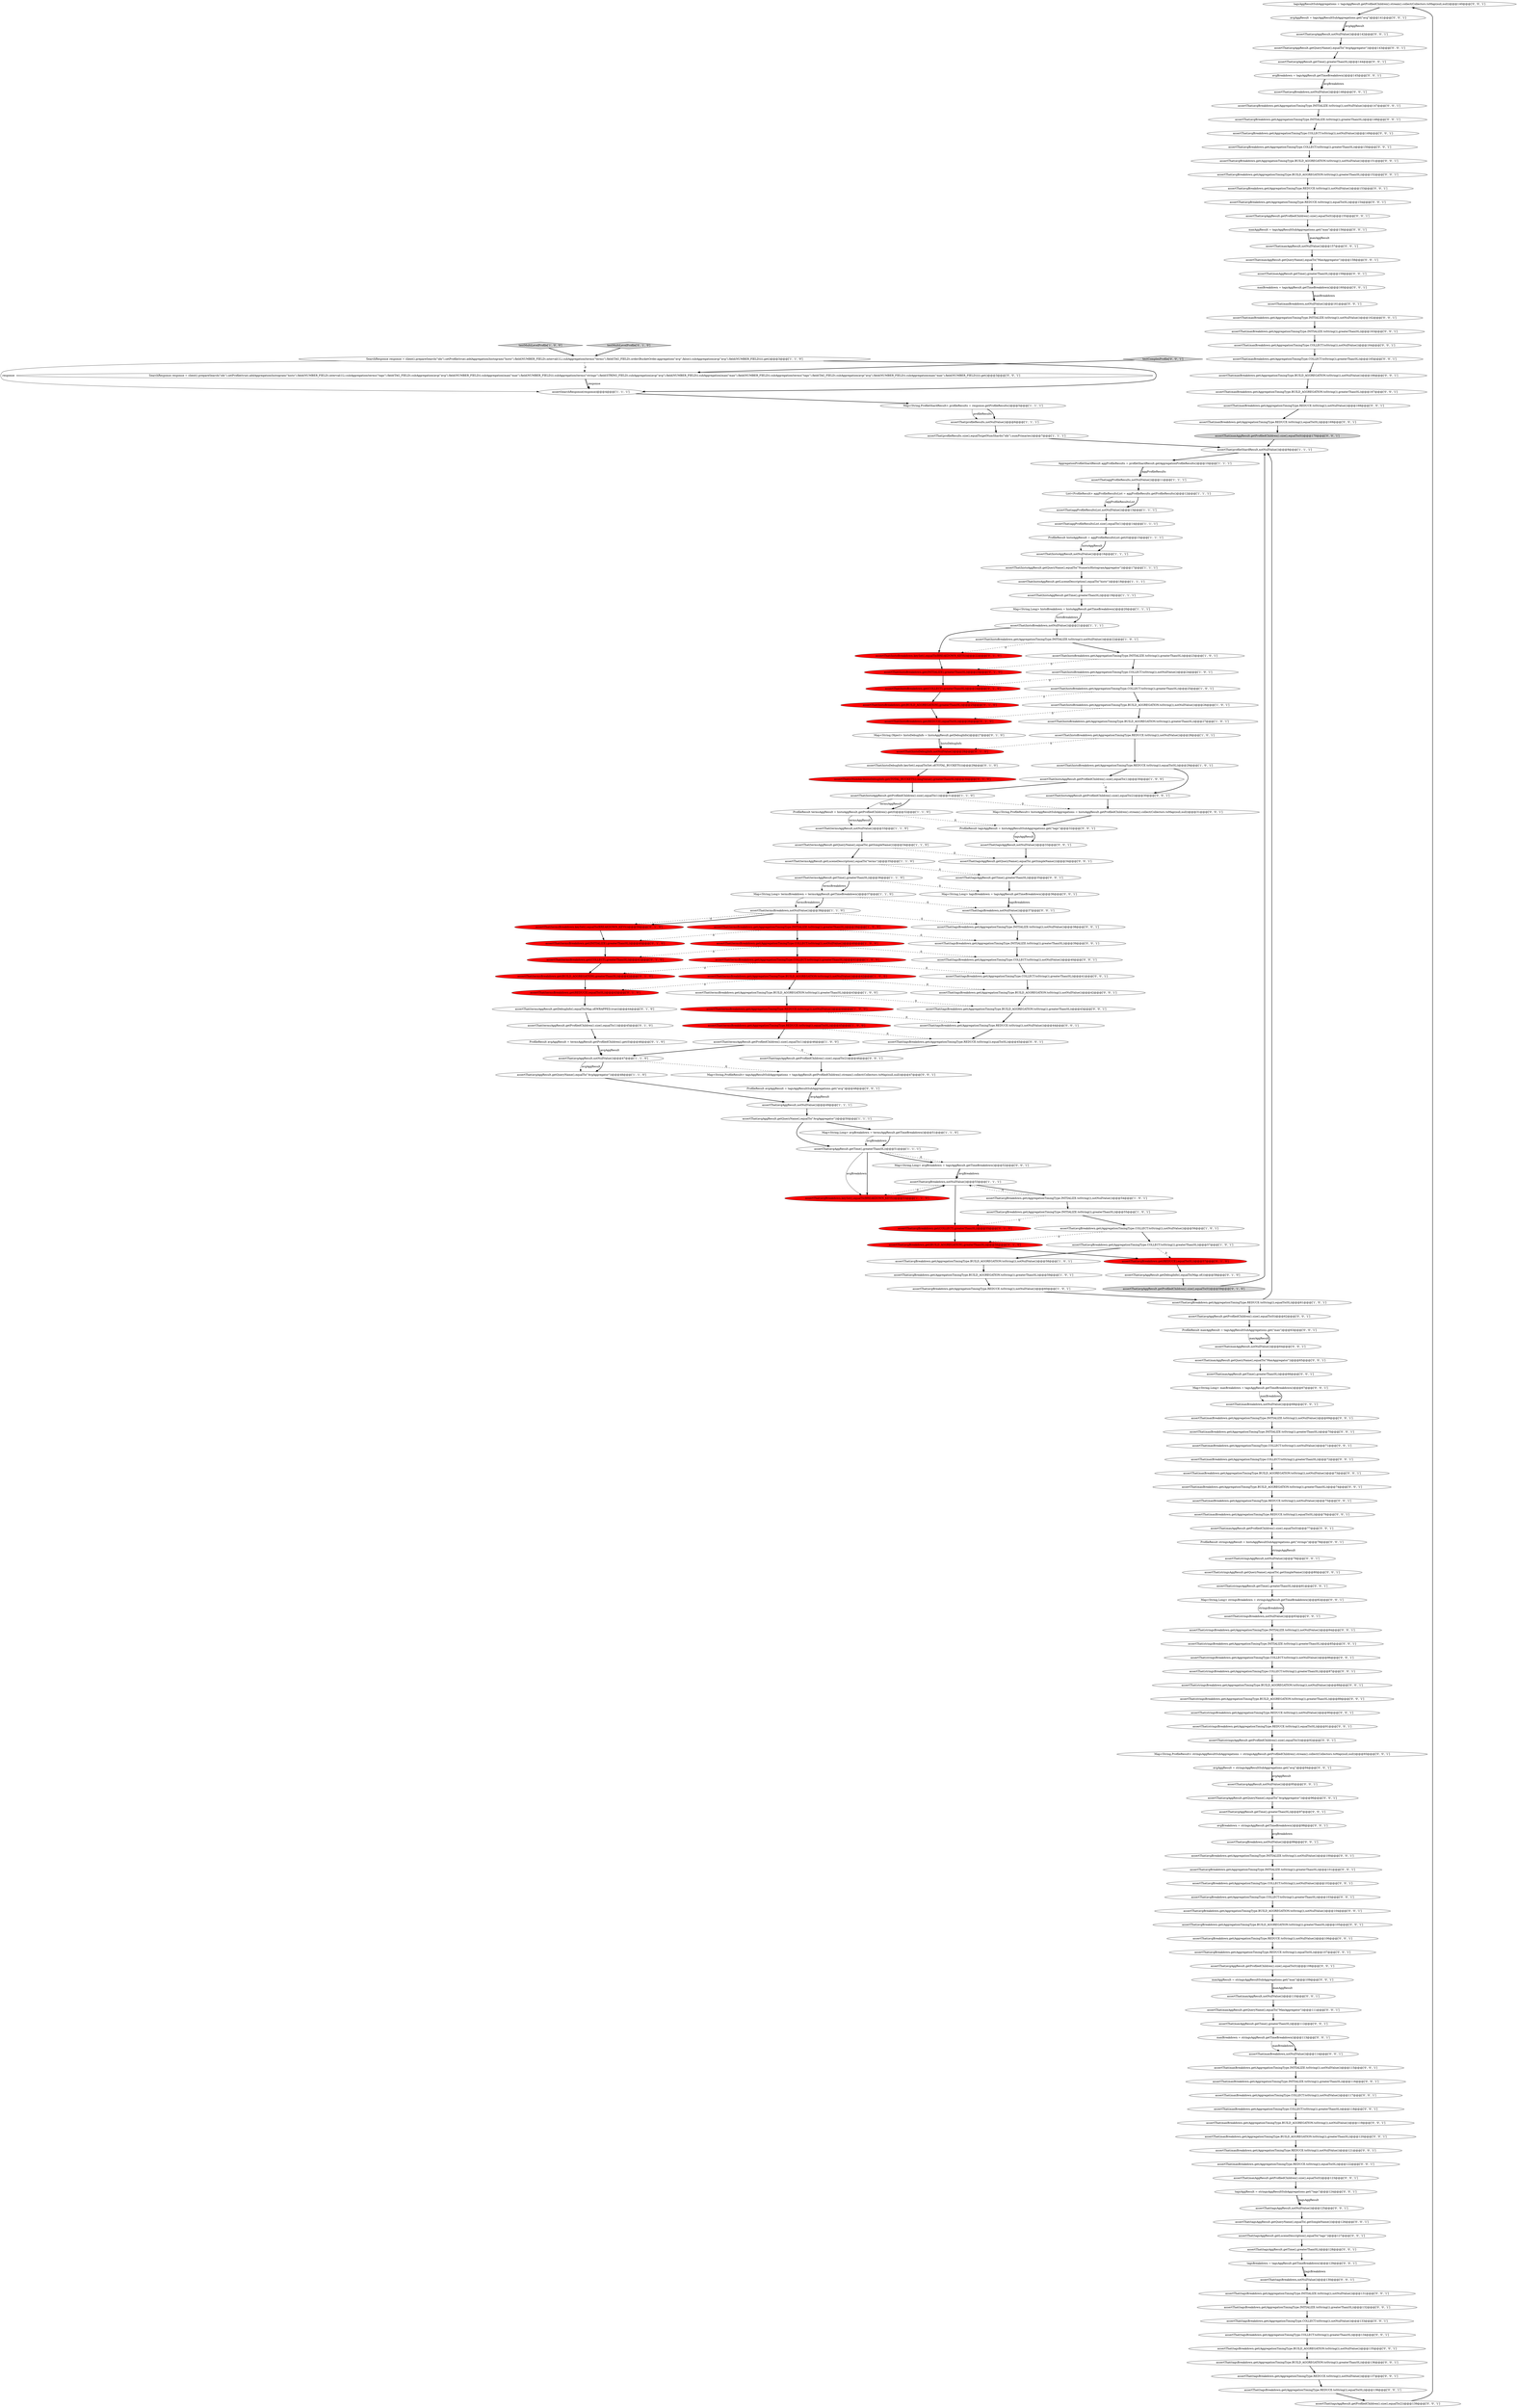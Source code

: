 digraph {
196 [style = filled, label = "tagsAggResultSubAggregations = tagsAggResult.getProfiledChildren().stream().collect(Collectors.toMap(null,null))@@@140@@@['0', '0', '1']", fillcolor = white, shape = ellipse image = "AAA0AAABBB3BBB"];
127 [style = filled, label = "assertThat(maxAggResult,notNullValue())@@@110@@@['0', '0', '1']", fillcolor = white, shape = ellipse image = "AAA0AAABBB3BBB"];
5 [style = filled, label = "SearchResponse response = client().prepareSearch(\"idx\").setProfile(true).addAggregation(histogram(\"histo\").field(NUMBER_FIELD).interval(1L).subAggregation(terms(\"terms\").field(TAG_FIELD).order(BucketOrder.aggregation(\"avg\",false)).subAggregation(avg(\"avg\").field(NUMBER_FIELD)))).get()@@@3@@@['1', '1', '0']", fillcolor = white, shape = ellipse image = "AAA0AAABBB1BBB"];
91 [style = filled, label = "assertThat(maxAggResult.getQueryName(),equalTo(\"MaxAggregator\"))@@@158@@@['0', '0', '1']", fillcolor = white, shape = ellipse image = "AAA0AAABBB3BBB"];
56 [style = filled, label = "assertThat(termsAggResult.getQueryName(),equalTo(.getSimpleName()))@@@34@@@['1', '1', '0']", fillcolor = white, shape = ellipse image = "AAA0AAABBB1BBB"];
35 [style = filled, label = "assertThat(termsAggResult.getLuceneDescription(),equalTo(\"terms\"))@@@35@@@['1', '1', '0']", fillcolor = white, shape = ellipse image = "AAA0AAABBB1BBB"];
20 [style = filled, label = "assertThat(avgBreakdown.get(AggregationTimingType.BUILD_AGGREGATION.toString()),notNullValue())@@@58@@@['1', '0', '1']", fillcolor = white, shape = ellipse image = "AAA0AAABBB1BBB"];
152 [style = filled, label = "assertThat(maxBreakdown.get(AggregationTimingType.INITIALIZE.toString()),greaterThan(0L))@@@116@@@['0', '0', '1']", fillcolor = white, shape = ellipse image = "AAA0AAABBB3BBB"];
158 [style = filled, label = "assertThat(avgAggResult.getProfiledChildren().size(),equalTo(0))@@@108@@@['0', '0', '1']", fillcolor = white, shape = ellipse image = "AAA0AAABBB3BBB"];
36 [style = filled, label = "assertThat(avgAggResult.getQueryName(),equalTo(\"AvgAggregator\"))@@@50@@@['1', '1', '1']", fillcolor = white, shape = ellipse image = "AAA0AAABBB1BBB"];
213 [style = filled, label = "assertThat(tagsBreakdown,notNullValue())@@@37@@@['0', '0', '1']", fillcolor = white, shape = ellipse image = "AAA0AAABBB3BBB"];
110 [style = filled, label = "assertThat(tagsBreakdown.get(AggregationTimingType.INITIALIZE.toString()),greaterThan(0L))@@@39@@@['0', '0', '1']", fillcolor = white, shape = ellipse image = "AAA0AAABBB3BBB"];
22 [style = filled, label = "Map<String,Long> avgBreakdown = termsAggResult.getTimeBreakdown()@@@51@@@['1', '1', '0']", fillcolor = white, shape = ellipse image = "AAA0AAABBB1BBB"];
71 [style = filled, label = "assertThat(avgBreakdown.get(BUILD_AGGREGATION),greaterThan(0L))@@@56@@@['0', '1', '0']", fillcolor = red, shape = ellipse image = "AAA1AAABBB2BBB"];
19 [style = filled, label = "testMultiLevelProfile['1', '0', '0']", fillcolor = lightgray, shape = diamond image = "AAA0AAABBB1BBB"];
80 [style = filled, label = "assertThat(avgBreakdown.get(REDUCE),equalTo(0L))@@@57@@@['0', '1', '0']", fillcolor = red, shape = ellipse image = "AAA1AAABBB2BBB"];
70 [style = filled, label = "assertThat(termsAggResult.getProfiledChildren().size(),equalTo(1))@@@45@@@['0', '1', '0']", fillcolor = white, shape = ellipse image = "AAA0AAABBB2BBB"];
160 [style = filled, label = "assertThat(avgBreakdown.get(AggregationTimingType.BUILD_AGGREGATION.toString()),notNullValue())@@@151@@@['0', '0', '1']", fillcolor = white, shape = ellipse image = "AAA0AAABBB3BBB"];
10 [style = filled, label = "assertThat(histoBreakdown.get(AggregationTimingType.REDUCE.toString()),notNullValue())@@@28@@@['1', '0', '1']", fillcolor = white, shape = ellipse image = "AAA0AAABBB1BBB"];
11 [style = filled, label = "assertThat(histoBreakdown.get(AggregationTimingType.REDUCE.toString()),equalTo(0L))@@@29@@@['1', '0', '1']", fillcolor = white, shape = ellipse image = "AAA0AAABBB1BBB"];
54 [style = filled, label = "assertThat(termsBreakdown.get(AggregationTimingType.REDUCE.toString()),equalTo(0L))@@@45@@@['1', '0', '0']", fillcolor = red, shape = ellipse image = "AAA1AAABBB1BBB"];
189 [style = filled, label = "assertThat(tagsBreakdown.get(AggregationTimingType.INITIALIZE.toString()),notNullValue())@@@38@@@['0', '0', '1']", fillcolor = white, shape = ellipse image = "AAA0AAABBB3BBB"];
131 [style = filled, label = "assertThat(stringsBreakdown.get(AggregationTimingType.REDUCE.toString()),notNullValue())@@@90@@@['0', '0', '1']", fillcolor = white, shape = ellipse image = "AAA0AAABBB3BBB"];
109 [style = filled, label = "assertThat(avgBreakdown.get(AggregationTimingType.BUILD_AGGREGATION.toString()),greaterThan(0L))@@@152@@@['0', '0', '1']", fillcolor = white, shape = ellipse image = "AAA0AAABBB3BBB"];
12 [style = filled, label = "assertThat(profileResults,notNullValue())@@@6@@@['1', '1', '1']", fillcolor = white, shape = ellipse image = "AAA0AAABBB1BBB"];
15 [style = filled, label = "assertThat(histoAggResult.getQueryName(),equalTo(\"NumericHistogramAggregator\"))@@@17@@@['1', '1', '1']", fillcolor = white, shape = ellipse image = "AAA0AAABBB1BBB"];
45 [style = filled, label = "assertThat(termsBreakdown.get(AggregationTimingType.INITIALIZE.toString()),greaterThan(0L))@@@39@@@['1', '0', '0']", fillcolor = red, shape = ellipse image = "AAA1AAABBB1BBB"];
98 [style = filled, label = "assertThat(stringsBreakdown.get(AggregationTimingType.BUILD_AGGREGATION.toString()),notNullValue())@@@88@@@['0', '0', '1']", fillcolor = white, shape = ellipse image = "AAA0AAABBB3BBB"];
13 [style = filled, label = "assertThat(histoBreakdown.get(AggregationTimingType.COLLECT.toString()),greaterThan(0L))@@@25@@@['1', '0', '1']", fillcolor = white, shape = ellipse image = "AAA0AAABBB1BBB"];
74 [style = filled, label = "assertThat(histoBreakdown.keySet(),equalTo(BREAKDOWN_KEYS))@@@22@@@['0', '1', '0']", fillcolor = red, shape = ellipse image = "AAA1AAABBB2BBB"];
143 [style = filled, label = "assertThat(tagsBreakdown.get(AggregationTimingType.COLLECT.toString()),greaterThan(0L))@@@134@@@['0', '0', '1']", fillcolor = white, shape = ellipse image = "AAA0AAABBB3BBB"];
168 [style = filled, label = "assertThat(avgAggResult,notNullValue())@@@95@@@['0', '0', '1']", fillcolor = white, shape = ellipse image = "AAA0AAABBB3BBB"];
4 [style = filled, label = "assertThat(histoAggResult.getProfiledChildren().size(),equalTo(1))@@@30@@@['1', '0', '0']", fillcolor = white, shape = ellipse image = "AAA0AAABBB1BBB"];
129 [style = filled, label = "maxBreakdown = stringsAggResult.getTimeBreakdown()@@@113@@@['0', '0', '1']", fillcolor = white, shape = ellipse image = "AAA0AAABBB3BBB"];
48 [style = filled, label = "assertThat(avgBreakdown.get(AggregationTimingType.COLLECT.toString()),notNullValue())@@@56@@@['1', '0', '1']", fillcolor = white, shape = ellipse image = "AAA0AAABBB1BBB"];
184 [style = filled, label = "assertThat(maxBreakdown.get(AggregationTimingType.REDUCE.toString()),equalTo(0L))@@@169@@@['0', '0', '1']", fillcolor = white, shape = ellipse image = "AAA0AAABBB3BBB"];
193 [style = filled, label = "assertThat(maxBreakdown.get(AggregationTimingType.BUILD_AGGREGATION.toString()),notNullValue())@@@166@@@['0', '0', '1']", fillcolor = white, shape = ellipse image = "AAA0AAABBB3BBB"];
115 [style = filled, label = "assertThat(avgAggResult,notNullValue())@@@142@@@['0', '0', '1']", fillcolor = white, shape = ellipse image = "AAA0AAABBB3BBB"];
176 [style = filled, label = "assertThat(stringsAggResult.getProfiledChildren().size(),equalTo(3))@@@92@@@['0', '0', '1']", fillcolor = white, shape = ellipse image = "AAA0AAABBB3BBB"];
179 [style = filled, label = "assertThat(tagsAggResult,notNullValue())@@@125@@@['0', '0', '1']", fillcolor = white, shape = ellipse image = "AAA0AAABBB3BBB"];
28 [style = filled, label = "assertThat(termsAggResult.getProfiledChildren().size(),equalTo(1))@@@46@@@['1', '0', '0']", fillcolor = white, shape = ellipse image = "AAA0AAABBB1BBB"];
197 [style = filled, label = "assertThat(maxAggResult,notNullValue())@@@64@@@['0', '0', '1']", fillcolor = white, shape = ellipse image = "AAA0AAABBB3BBB"];
25 [style = filled, label = "Map<String,Long> termsBreakdown = termsAggResult.getTimeBreakdown()@@@37@@@['1', '1', '0']", fillcolor = white, shape = ellipse image = "AAA0AAABBB1BBB"];
128 [style = filled, label = "assertThat(tagsBreakdown.get(AggregationTimingType.COLLECT.toString()),notNullValue())@@@40@@@['0', '0', '1']", fillcolor = white, shape = ellipse image = "AAA0AAABBB3BBB"];
118 [style = filled, label = "assertThat(tagsBreakdown.get(AggregationTimingType.BUILD_AGGREGATION.toString()),greaterThan(0L))@@@136@@@['0', '0', '1']", fillcolor = white, shape = ellipse image = "AAA0AAABBB3BBB"];
90 [style = filled, label = "Map<String,Long> maxBreakdown = tagsAggResult.getTimeBreakdown()@@@67@@@['0', '0', '1']", fillcolor = white, shape = ellipse image = "AAA0AAABBB3BBB"];
151 [style = filled, label = "assertThat(maxAggResult.getProfiledChildren().size(),equalTo(0))@@@170@@@['0', '0', '1']", fillcolor = lightgray, shape = ellipse image = "AAA0AAABBB3BBB"];
59 [style = filled, label = "AggregationProfileShardResult aggProfileResults = profileShardResult.getAggregationProfileResults()@@@10@@@['1', '1', '1']", fillcolor = white, shape = ellipse image = "AAA0AAABBB1BBB"];
53 [style = filled, label = "assertThat(termsBreakdown.get(AggregationTimingType.BUILD_AGGREGATION.toString()),greaterThan(0L))@@@43@@@['1', '0', '0']", fillcolor = white, shape = ellipse image = "AAA0AAABBB1BBB"];
134 [style = filled, label = "assertThat(avgBreakdown,notNullValue())@@@146@@@['0', '0', '1']", fillcolor = white, shape = ellipse image = "AAA0AAABBB3BBB"];
159 [style = filled, label = "assertThat(maxBreakdown.get(AggregationTimingType.COLLECT.toString()),notNullValue())@@@71@@@['0', '0', '1']", fillcolor = white, shape = ellipse image = "AAA0AAABBB3BBB"];
185 [style = filled, label = "assertThat(avgBreakdown.get(AggregationTimingType.COLLECT.toString()),notNullValue())@@@102@@@['0', '0', '1']", fillcolor = white, shape = ellipse image = "AAA0AAABBB3BBB"];
43 [style = filled, label = "ProfileResult termsAggResult = histoAggResult.getProfiledChildren().get(0)@@@32@@@['1', '1', '0']", fillcolor = white, shape = ellipse image = "AAA0AAABBB1BBB"];
104 [style = filled, label = "assertThat(avgAggResult.getTime(),greaterThan(0L))@@@144@@@['0', '0', '1']", fillcolor = white, shape = ellipse image = "AAA0AAABBB3BBB"];
122 [style = filled, label = "assertThat(maxBreakdown,notNullValue())@@@114@@@['0', '0', '1']", fillcolor = white, shape = ellipse image = "AAA0AAABBB3BBB"];
148 [style = filled, label = "Map<String,ProfileResult> tagsAggResultSubAggregations = tagsAggResult.getProfiledChildren().stream().collect(Collectors.toMap(null,null))@@@47@@@['0', '0', '1']", fillcolor = white, shape = ellipse image = "AAA0AAABBB3BBB"];
192 [style = filled, label = "avgBreakdown = stringsAggResult.getTimeBreakdown()@@@98@@@['0', '0', '1']", fillcolor = white, shape = ellipse image = "AAA0AAABBB3BBB"];
106 [style = filled, label = "assertThat(avgBreakdown.get(AggregationTimingType.INITIALIZE.toString()),greaterThan(0L))@@@148@@@['0', '0', '1']", fillcolor = white, shape = ellipse image = "AAA0AAABBB3BBB"];
75 [style = filled, label = "assertThat(avgBreakdown.get(COLLECT),greaterThan(0L))@@@55@@@['0', '1', '0']", fillcolor = red, shape = ellipse image = "AAA1AAABBB2BBB"];
93 [style = filled, label = "assertThat(tagsBreakdown.get(AggregationTimingType.BUILD_AGGREGATION.toString()),greaterThan(0L))@@@43@@@['0', '0', '1']", fillcolor = white, shape = ellipse image = "AAA0AAABBB3BBB"];
79 [style = filled, label = "assertThat(termsBreakdown.get(REDUCE),equalTo(0L))@@@43@@@['0', '1', '0']", fillcolor = red, shape = ellipse image = "AAA1AAABBB2BBB"];
111 [style = filled, label = "assertThat(maxAggResult.getTime(),greaterThan(0L))@@@112@@@['0', '0', '1']", fillcolor = white, shape = ellipse image = "AAA0AAABBB3BBB"];
187 [style = filled, label = "assertThat(avgBreakdown.get(AggregationTimingType.COLLECT.toString()),greaterThan(0L))@@@150@@@['0', '0', '1']", fillcolor = white, shape = ellipse image = "AAA0AAABBB3BBB"];
26 [style = filled, label = "assertThat(termsBreakdown.get(AggregationTimingType.COLLECT.toString()),greaterThan(0L))@@@41@@@['1', '0', '0']", fillcolor = red, shape = ellipse image = "AAA1AAABBB1BBB"];
69 [style = filled, label = "assertThat(termsBreakdown.get(INITIALIZE),greaterThan(0L))@@@40@@@['0', '1', '0']", fillcolor = red, shape = ellipse image = "AAA1AAABBB2BBB"];
153 [style = filled, label = "assertThat(tagsBreakdown.get(AggregationTimingType.REDUCE.toString()),equalTo(0L))@@@45@@@['0', '0', '1']", fillcolor = white, shape = ellipse image = "AAA0AAABBB3BBB"];
210 [style = filled, label = "assertThat(avgAggResult.getQueryName(),equalTo(\"AvgAggregator\"))@@@143@@@['0', '0', '1']", fillcolor = white, shape = ellipse image = "AAA0AAABBB3BBB"];
62 [style = filled, label = "Map<String,Object> histoDebugInfo = histoAggResult.getDebugInfo()@@@27@@@['0', '1', '0']", fillcolor = white, shape = ellipse image = "AAA0AAABBB2BBB"];
63 [style = filled, label = "ProfileResult avgAggResult = termsAggResult.getProfiledChildren().get(0)@@@46@@@['0', '1', '0']", fillcolor = white, shape = ellipse image = "AAA0AAABBB2BBB"];
99 [style = filled, label = "assertThat(tagsAggResult.getTime(),greaterThan(0L))@@@35@@@['0', '0', '1']", fillcolor = white, shape = ellipse image = "AAA0AAABBB3BBB"];
50 [style = filled, label = "Map<String,Long> histoBreakdown = histoAggResult.getTimeBreakdown()@@@20@@@['1', '1', '1']", fillcolor = white, shape = ellipse image = "AAA0AAABBB1BBB"];
199 [style = filled, label = "Map<String,Long> avgBreakdown = tagsAggResult.getTimeBreakdown()@@@52@@@['0', '0', '1']", fillcolor = white, shape = ellipse image = "AAA0AAABBB3BBB"];
38 [style = filled, label = "assertThat(histoAggResult.getProfiledChildren().size(),equalTo(1))@@@31@@@['1', '1', '0']", fillcolor = white, shape = ellipse image = "AAA0AAABBB1BBB"];
92 [style = filled, label = "assertThat(avgAggResult.getProfiledChildren().size(),equalTo(0))@@@62@@@['0', '0', '1']", fillcolor = white, shape = ellipse image = "AAA0AAABBB3BBB"];
6 [style = filled, label = "assertThat(histoBreakdown,notNullValue())@@@21@@@['1', '1', '1']", fillcolor = white, shape = ellipse image = "AAA0AAABBB1BBB"];
113 [style = filled, label = "avgBreakdown = tagsAggResult.getTimeBreakdown()@@@145@@@['0', '0', '1']", fillcolor = white, shape = ellipse image = "AAA0AAABBB3BBB"];
169 [style = filled, label = "assertThat(avgBreakdown.get(AggregationTimingType.BUILD_AGGREGATION.toString()),notNullValue())@@@104@@@['0', '0', '1']", fillcolor = white, shape = ellipse image = "AAA0AAABBB3BBB"];
180 [style = filled, label = "tagsAggResult = stringsAggResultSubAggregations.get(\"tags\")@@@124@@@['0', '0', '1']", fillcolor = white, shape = ellipse image = "AAA0AAABBB3BBB"];
174 [style = filled, label = "assertThat(tagsBreakdown.get(AggregationTimingType.COLLECT.toString()),greaterThan(0L))@@@41@@@['0', '0', '1']", fillcolor = white, shape = ellipse image = "AAA0AAABBB3BBB"];
141 [style = filled, label = "assertThat(tagsBreakdown.get(AggregationTimingType.REDUCE.toString()),equalTo(0L))@@@138@@@['0', '0', '1']", fillcolor = white, shape = ellipse image = "AAA0AAABBB3BBB"];
116 [style = filled, label = "assertThat(stringsBreakdown.get(AggregationTimingType.INITIALIZE.toString()),notNullValue())@@@84@@@['0', '0', '1']", fillcolor = white, shape = ellipse image = "AAA0AAABBB3BBB"];
163 [style = filled, label = "SearchResponse response = client().prepareSearch(\"idx\").setProfile(true).addAggregation(histogram(\"histo\").field(NUMBER_FIELD).interval(1L).subAggregation(terms(\"tags\").field(TAG_FIELD).subAggregation(avg(\"avg\").field(NUMBER_FIELD)).subAggregation(max(\"max\").field(NUMBER_FIELD))).subAggregation(terms(\"strings\").field(STRING_FIELD).subAggregation(avg(\"avg\").field(NUMBER_FIELD)).subAggregation(max(\"max\").field(NUMBER_FIELD)).subAggregation(terms(\"tags\").field(TAG_FIELD).subAggregation(avg(\"avg\").field(NUMBER_FIELD)).subAggregation(max(\"max\").field(NUMBER_FIELD))))).get()@@@3@@@['0', '0', '1']", fillcolor = white, shape = ellipse image = "AAA0AAABBB3BBB"];
117 [style = filled, label = "assertThat(maxBreakdown.get(AggregationTimingType.COLLECT.toString()),notNullValue())@@@164@@@['0', '0', '1']", fillcolor = white, shape = ellipse image = "AAA0AAABBB3BBB"];
86 [style = filled, label = "assertThat(tagsBreakdown.get(AggregationTimingType.BUILD_AGGREGATION.toString()),notNullValue())@@@42@@@['0', '0', '1']", fillcolor = white, shape = ellipse image = "AAA0AAABBB3BBB"];
82 [style = filled, label = "assertThat(histoDebugInfo.keySet(),equalTo(Set.of(TOTAL_BUCKETS)))@@@29@@@['0', '1', '0']", fillcolor = white, shape = ellipse image = "AAA0AAABBB2BBB"];
177 [style = filled, label = "Map<String,ProfileResult> stringsAggResultSubAggregations = stringsAggResult.getProfiledChildren().stream().collect(Collectors.toMap(null,null))@@@93@@@['0', '0', '1']", fillcolor = white, shape = ellipse image = "AAA0AAABBB3BBB"];
34 [style = filled, label = "assertThat(avgAggResult.getQueryName(),equalTo(\"AvgAggregator\"))@@@48@@@['1', '1', '0']", fillcolor = white, shape = ellipse image = "AAA0AAABBB1BBB"];
83 [style = filled, label = "assertThat(tagsBreakdown,notNullValue())@@@130@@@['0', '0', '1']", fillcolor = white, shape = ellipse image = "AAA0AAABBB3BBB"];
145 [style = filled, label = "assertThat(maxBreakdown,notNullValue())@@@68@@@['0', '0', '1']", fillcolor = white, shape = ellipse image = "AAA0AAABBB3BBB"];
120 [style = filled, label = "assertThat(maxAggResult.getProfiledChildren().size(),equalTo(0))@@@123@@@['0', '0', '1']", fillcolor = white, shape = ellipse image = "AAA0AAABBB3BBB"];
16 [style = filled, label = "assertThat(avgBreakdown.get(AggregationTimingType.INITIALIZE.toString()),notNullValue())@@@54@@@['1', '0', '1']", fillcolor = white, shape = ellipse image = "AAA0AAABBB1BBB"];
190 [style = filled, label = "assertThat(tagsBreakdown.get(AggregationTimingType.INITIALIZE.toString()),greaterThan(0L))@@@132@@@['0', '0', '1']", fillcolor = white, shape = ellipse image = "AAA0AAABBB3BBB"];
195 [style = filled, label = "assertThat(maxBreakdown.get(AggregationTimingType.BUILD_AGGREGATION.toString()),greaterThan(0L))@@@167@@@['0', '0', '1']", fillcolor = white, shape = ellipse image = "AAA0AAABBB3BBB"];
212 [style = filled, label = "ProfileResult stringsAggResult = histoAggResultSubAggregations.get(\"strings\")@@@78@@@['0', '0', '1']", fillcolor = white, shape = ellipse image = "AAA0AAABBB3BBB"];
77 [style = filled, label = "assertThat(termsAggResult.getDebugInfo(),equalTo(Map.of(WRAPPED,true)))@@@44@@@['0', '1', '0']", fillcolor = white, shape = ellipse image = "AAA0AAABBB2BBB"];
188 [style = filled, label = "maxAggResult = tagsAggResultSubAggregations.get(\"max\")@@@156@@@['0', '0', '1']", fillcolor = white, shape = ellipse image = "AAA0AAABBB3BBB"];
68 [style = filled, label = "assertThat(histoBreakdown.get(INITIALIZE),greaterThan(0L))@@@23@@@['0', '1', '0']", fillcolor = red, shape = ellipse image = "AAA1AAABBB2BBB"];
51 [style = filled, label = "assertThat(avgBreakdown.get(AggregationTimingType.COLLECT.toString()),greaterThan(0L))@@@57@@@['1', '0', '1']", fillcolor = white, shape = ellipse image = "AAA0AAABBB1BBB"];
181 [style = filled, label = "assertThat(avgBreakdown,notNullValue())@@@99@@@['0', '0', '1']", fillcolor = white, shape = ellipse image = "AAA0AAABBB3BBB"];
206 [style = filled, label = "assertThat(tagsAggResult,notNullValue())@@@33@@@['0', '0', '1']", fillcolor = white, shape = ellipse image = "AAA0AAABBB3BBB"];
164 [style = filled, label = "assertThat(avgBreakdown.get(AggregationTimingType.REDUCE.toString()),notNullValue())@@@106@@@['0', '0', '1']", fillcolor = white, shape = ellipse image = "AAA0AAABBB3BBB"];
183 [style = filled, label = "assertThat(maxBreakdown.get(AggregationTimingType.INITIALIZE.toString()),notNullValue())@@@115@@@['0', '0', '1']", fillcolor = white, shape = ellipse image = "AAA0AAABBB3BBB"];
24 [style = filled, label = "assertThat(histoBreakdown.get(AggregationTimingType.COLLECT.toString()),notNullValue())@@@24@@@['1', '0', '1']", fillcolor = white, shape = ellipse image = "AAA0AAABBB1BBB"];
44 [style = filled, label = "assertThat(histoAggResult.getTime(),greaterThan(0L))@@@19@@@['1', '1', '1']", fillcolor = white, shape = ellipse image = "AAA0AAABBB1BBB"];
166 [style = filled, label = "assertThat(maxBreakdown.get(AggregationTimingType.BUILD_AGGREGATION.toString()),greaterThan(0L))@@@120@@@['0', '0', '1']", fillcolor = white, shape = ellipse image = "AAA0AAABBB3BBB"];
95 [style = filled, label = "assertThat(maxBreakdown.get(AggregationTimingType.COLLECT.toString()),greaterThan(0L))@@@118@@@['0', '0', '1']", fillcolor = white, shape = ellipse image = "AAA0AAABBB3BBB"];
136 [style = filled, label = "assertThat(tagsAggResult.getProfiledChildren().size(),equalTo(2))@@@139@@@['0', '0', '1']", fillcolor = white, shape = ellipse image = "AAA0AAABBB3BBB"];
147 [style = filled, label = "assertThat(avgAggResult.getQueryName(),equalTo(\"AvgAggregator\"))@@@96@@@['0', '0', '1']", fillcolor = white, shape = ellipse image = "AAA0AAABBB3BBB"];
150 [style = filled, label = "assertThat(stringsBreakdown.get(AggregationTimingType.COLLECT.toString()),greaterThan(0L))@@@87@@@['0', '0', '1']", fillcolor = white, shape = ellipse image = "AAA0AAABBB3BBB"];
178 [style = filled, label = "assertThat(maxBreakdown.get(AggregationTimingType.BUILD_AGGREGATION.toString()),notNullValue())@@@73@@@['0', '0', '1']", fillcolor = white, shape = ellipse image = "AAA0AAABBB3BBB"];
2 [style = filled, label = "assertThat(histoBreakdown.get(AggregationTimingType.INITIALIZE.toString()),notNullValue())@@@22@@@['1', '0', '1']", fillcolor = white, shape = ellipse image = "AAA0AAABBB1BBB"];
64 [style = filled, label = "assertThat(termsBreakdown.keySet(),equalTo(BREAKDOWN_KEYS))@@@39@@@['0', '1', '0']", fillcolor = red, shape = ellipse image = "AAA1AAABBB2BBB"];
201 [style = filled, label = "assertThat(maxAggResult.getQueryName(),equalTo(\"MaxAggregator\"))@@@65@@@['0', '0', '1']", fillcolor = white, shape = ellipse image = "AAA0AAABBB3BBB"];
175 [style = filled, label = "assertThat(tagsAggResult.getTime(),greaterThan(0L))@@@128@@@['0', '0', '1']", fillcolor = white, shape = ellipse image = "AAA0AAABBB3BBB"];
133 [style = filled, label = "assertThat(avgBreakdown.get(AggregationTimingType.REDUCE.toString()),equalTo(0L))@@@107@@@['0', '0', '1']", fillcolor = white, shape = ellipse image = "AAA0AAABBB3BBB"];
7 [style = filled, label = "assertThat(avgBreakdown,notNullValue())@@@53@@@['1', '1', '1']", fillcolor = white, shape = ellipse image = "AAA0AAABBB1BBB"];
29 [style = filled, label = "assertThat(avgBreakdown.get(AggregationTimingType.REDUCE.toString()),equalTo(0L))@@@61@@@['1', '0', '1']", fillcolor = white, shape = ellipse image = "AAA0AAABBB1BBB"];
60 [style = filled, label = "assertThat(avgAggResult.getProfiledChildren().size(),equalTo(0))@@@59@@@['0', '1', '0']", fillcolor = lightgray, shape = ellipse image = "AAA0AAABBB2BBB"];
102 [style = filled, label = "assertThat(maxBreakdown.get(AggregationTimingType.INITIALIZE.toString()),greaterThan(0L))@@@163@@@['0', '0', '1']", fillcolor = white, shape = ellipse image = "AAA0AAABBB3BBB"];
167 [style = filled, label = "assertThat(avgBreakdown.get(AggregationTimingType.INITIALIZE.toString()),notNullValue())@@@147@@@['0', '0', '1']", fillcolor = white, shape = ellipse image = "AAA0AAABBB3BBB"];
209 [style = filled, label = "ProfileResult tagsAggResult = histoAggResultSubAggregations.get(\"tags\")@@@32@@@['0', '0', '1']", fillcolor = white, shape = ellipse image = "AAA0AAABBB3BBB"];
31 [style = filled, label = "assertThat(avgBreakdown.get(AggregationTimingType.REDUCE.toString()),notNullValue())@@@60@@@['1', '0', '1']", fillcolor = white, shape = ellipse image = "AAA0AAABBB1BBB"];
103 [style = filled, label = "assertThat(maxAggResult.getTime(),greaterThan(0L))@@@66@@@['0', '0', '1']", fillcolor = white, shape = ellipse image = "AAA0AAABBB3BBB"];
157 [style = filled, label = "assertThat(maxBreakdown.get(AggregationTimingType.REDUCE.toString()),notNullValue())@@@168@@@['0', '0', '1']", fillcolor = white, shape = ellipse image = "AAA0AAABBB3BBB"];
47 [style = filled, label = "assertThat(histoBreakdown.get(AggregationTimingType.INITIALIZE.toString()),greaterThan(0L))@@@23@@@['1', '0', '1']", fillcolor = white, shape = ellipse image = "AAA0AAABBB1BBB"];
42 [style = filled, label = "assertThat(termsAggResult,notNullValue())@@@33@@@['1', '1', '0']", fillcolor = white, shape = ellipse image = "AAA0AAABBB1BBB"];
46 [style = filled, label = "assertThat(avgBreakdown.get(AggregationTimingType.BUILD_AGGREGATION.toString()),greaterThan(0L))@@@59@@@['1', '0', '1']", fillcolor = white, shape = ellipse image = "AAA0AAABBB1BBB"];
55 [style = filled, label = "ProfileResult histoAggResult = aggProfileResultsList.get(0)@@@15@@@['1', '1', '1']", fillcolor = white, shape = ellipse image = "AAA0AAABBB1BBB"];
88 [style = filled, label = "assertThat(maxBreakdown.get(AggregationTimingType.COLLECT.toString()),greaterThan(0L))@@@72@@@['0', '0', '1']", fillcolor = white, shape = ellipse image = "AAA0AAABBB3BBB"];
162 [style = filled, label = "assertThat(stringsBreakdown.get(AggregationTimingType.INITIALIZE.toString()),greaterThan(0L))@@@85@@@['0', '0', '1']", fillcolor = white, shape = ellipse image = "AAA0AAABBB3BBB"];
94 [style = filled, label = "assertThat(maxBreakdown.get(AggregationTimingType.INITIALIZE.toString()),greaterThan(0L))@@@70@@@['0', '0', '1']", fillcolor = white, shape = ellipse image = "AAA0AAABBB3BBB"];
1 [style = filled, label = "assertThat(aggProfileResultsList.size(),equalTo(1))@@@14@@@['1', '1', '1']", fillcolor = white, shape = ellipse image = "AAA0AAABBB1BBB"];
173 [style = filled, label = "assertThat(maxAggResult,notNullValue())@@@157@@@['0', '0', '1']", fillcolor = white, shape = ellipse image = "AAA0AAABBB3BBB"];
85 [style = filled, label = "maxAggResult = stringsAggResultSubAggregations.get(\"max\")@@@109@@@['0', '0', '1']", fillcolor = white, shape = ellipse image = "AAA0AAABBB3BBB"];
40 [style = filled, label = "assertThat(histoBreakdown.get(AggregationTimingType.BUILD_AGGREGATION.toString()),greaterThan(0L))@@@27@@@['1', '0', '1']", fillcolor = white, shape = ellipse image = "AAA0AAABBB1BBB"];
114 [style = filled, label = "assertThat(tagsAggResult.getLuceneDescription(),equalTo(\"tags\"))@@@127@@@['0', '0', '1']", fillcolor = white, shape = ellipse image = "AAA0AAABBB3BBB"];
137 [style = filled, label = "assertThat(tagsAggResult.getQueryName(),equalTo(.getSimpleName()))@@@34@@@['0', '0', '1']", fillcolor = white, shape = ellipse image = "AAA0AAABBB3BBB"];
161 [style = filled, label = "assertThat(stringsBreakdown.get(AggregationTimingType.REDUCE.toString()),equalTo(0L))@@@91@@@['0', '0', '1']", fillcolor = white, shape = ellipse image = "AAA0AAABBB3BBB"];
21 [style = filled, label = "assertThat(avgAggResult,notNullValue())@@@47@@@['1', '1', '0']", fillcolor = white, shape = ellipse image = "AAA0AAABBB1BBB"];
65 [style = filled, label = "assertThat(((Number)histoDebugInfo.get(TOTAL_BUCKETS)).longValue(),greaterThan(0L))@@@30@@@['0', '1', '0']", fillcolor = red, shape = ellipse image = "AAA1AAABBB2BBB"];
211 [style = filled, label = "assertThat(maxAggResult.getTime(),greaterThan(0L))@@@159@@@['0', '0', '1']", fillcolor = white, shape = ellipse image = "AAA0AAABBB3BBB"];
125 [style = filled, label = "testComplexProfile['0', '0', '1']", fillcolor = lightgray, shape = diamond image = "AAA0AAABBB3BBB"];
9 [style = filled, label = "assertThat(profileShardResult,notNullValue())@@@9@@@['1', '1', '1']", fillcolor = white, shape = ellipse image = "AAA0AAABBB1BBB"];
57 [style = filled, label = "assertThat(avgBreakdown.get(AggregationTimingType.INITIALIZE.toString()),greaterThan(0L))@@@55@@@['1', '0', '1']", fillcolor = white, shape = ellipse image = "AAA0AAABBB1BBB"];
126 [style = filled, label = "assertThat(tagsBreakdown.get(AggregationTimingType.INITIALIZE.toString()),notNullValue())@@@131@@@['0', '0', '1']", fillcolor = white, shape = ellipse image = "AAA0AAABBB3BBB"];
23 [style = filled, label = "assertSearchResponse(response)@@@4@@@['1', '1', '1']", fillcolor = white, shape = ellipse image = "AAA0AAABBB1BBB"];
140 [style = filled, label = "assertThat(avgBreakdown.get(AggregationTimingType.REDUCE.toString()),notNullValue())@@@153@@@['0', '0', '1']", fillcolor = white, shape = ellipse image = "AAA0AAABBB3BBB"];
149 [style = filled, label = "assertThat(stringsAggResult.getQueryName(),equalTo(.getSimpleName()))@@@80@@@['0', '0', '1']", fillcolor = white, shape = ellipse image = "AAA0AAABBB3BBB"];
202 [style = filled, label = "assertThat(avgBreakdown.get(AggregationTimingType.INITIALIZE.toString()),greaterThan(0L))@@@101@@@['0', '0', '1']", fillcolor = white, shape = ellipse image = "AAA0AAABBB3BBB"];
32 [style = filled, label = "assertThat(aggProfileResults,notNullValue())@@@11@@@['1', '1', '1']", fillcolor = white, shape = ellipse image = "AAA0AAABBB1BBB"];
66 [style = filled, label = "assertThat(termsBreakdown.get(BUILD_AGGREGATION),greaterThan(0L))@@@42@@@['0', '1', '0']", fillcolor = red, shape = ellipse image = "AAA1AAABBB2BBB"];
52 [style = filled, label = "assertThat(profileResults.size(),equalTo(getNumShards(\"idx\").numPrimaries))@@@7@@@['1', '1', '1']", fillcolor = white, shape = ellipse image = "AAA0AAABBB1BBB"];
146 [style = filled, label = "assertThat(stringsBreakdown.get(AggregationTimingType.BUILD_AGGREGATION.toString()),greaterThan(0L))@@@89@@@['0', '0', '1']", fillcolor = white, shape = ellipse image = "AAA0AAABBB3BBB"];
119 [style = filled, label = "assertThat(maxBreakdown.get(AggregationTimingType.BUILD_AGGREGATION.toString()),notNullValue())@@@119@@@['0', '0', '1']", fillcolor = white, shape = ellipse image = "AAA0AAABBB3BBB"];
138 [style = filled, label = "assertThat(maxBreakdown,notNullValue())@@@161@@@['0', '0', '1']", fillcolor = white, shape = ellipse image = "AAA0AAABBB3BBB"];
207 [style = filled, label = "maxBreakdown = tagsAggResult.getTimeBreakdown()@@@160@@@['0', '0', '1']", fillcolor = white, shape = ellipse image = "AAA0AAABBB3BBB"];
204 [style = filled, label = "assertThat(avgBreakdown.get(AggregationTimingType.COLLECT.toString()),notNullValue())@@@149@@@['0', '0', '1']", fillcolor = white, shape = ellipse image = "AAA0AAABBB3BBB"];
96 [style = filled, label = "assertThat(maxBreakdown.get(AggregationTimingType.COLLECT.toString()),greaterThan(0L))@@@165@@@['0', '0', '1']", fillcolor = white, shape = ellipse image = "AAA0AAABBB3BBB"];
89 [style = filled, label = "assertThat(avgBreakdown.get(AggregationTimingType.BUILD_AGGREGATION.toString()),greaterThan(0L))@@@105@@@['0', '0', '1']", fillcolor = white, shape = ellipse image = "AAA0AAABBB3BBB"];
67 [style = filled, label = "assertThat(histoBreakdown.get(REDUCE),equalTo(0L))@@@26@@@['0', '1', '0']", fillcolor = red, shape = ellipse image = "AAA1AAABBB2BBB"];
208 [style = filled, label = "assertThat(stringsAggResult,notNullValue())@@@79@@@['0', '0', '1']", fillcolor = white, shape = ellipse image = "AAA0AAABBB3BBB"];
200 [style = filled, label = "assertThat(maxBreakdown.get(AggregationTimingType.INITIALIZE.toString()),notNullValue())@@@162@@@['0', '0', '1']", fillcolor = white, shape = ellipse image = "AAA0AAABBB3BBB"];
100 [style = filled, label = "assertThat(tagsBreakdown.get(AggregationTimingType.BUILD_AGGREGATION.toString()),notNullValue())@@@135@@@['0', '0', '1']", fillcolor = white, shape = ellipse image = "AAA0AAABBB3BBB"];
156 [style = filled, label = "assertThat(avgAggResult.getProfiledChildren().size(),equalTo(0))@@@155@@@['0', '0', '1']", fillcolor = white, shape = ellipse image = "AAA0AAABBB3BBB"];
139 [style = filled, label = "Map<String,Long> stringsBreakdown = stringsAggResult.getTimeBreakdown()@@@82@@@['0', '0', '1']", fillcolor = white, shape = ellipse image = "AAA0AAABBB3BBB"];
14 [style = filled, label = "assertThat(aggProfileResultsList,notNullValue())@@@13@@@['1', '1', '1']", fillcolor = white, shape = ellipse image = "AAA0AAABBB1BBB"];
39 [style = filled, label = "List<ProfileResult> aggProfileResultsList = aggProfileResults.getProfileResults()@@@12@@@['1', '1', '1']", fillcolor = white, shape = ellipse image = "AAA0AAABBB1BBB"];
58 [style = filled, label = "assertThat(termsBreakdown.get(AggregationTimingType.BUILD_AGGREGATION.toString()),notNullValue())@@@42@@@['1', '0', '0']", fillcolor = red, shape = ellipse image = "AAA1AAABBB1BBB"];
105 [style = filled, label = "assertThat(avgBreakdown.get(AggregationTimingType.REDUCE.toString()),equalTo(0L))@@@154@@@['0', '0', '1']", fillcolor = white, shape = ellipse image = "AAA0AAABBB3BBB"];
3 [style = filled, label = "assertThat(termsBreakdown,notNullValue())@@@38@@@['1', '1', '0']", fillcolor = white, shape = ellipse image = "AAA0AAABBB1BBB"];
30 [style = filled, label = "assertThat(termsBreakdown.get(AggregationTimingType.COLLECT.toString()),notNullValue())@@@40@@@['1', '0', '0']", fillcolor = red, shape = ellipse image = "AAA1AAABBB1BBB"];
155 [style = filled, label = "assertThat(avgBreakdown.get(AggregationTimingType.COLLECT.toString()),greaterThan(0L))@@@103@@@['0', '0', '1']", fillcolor = white, shape = ellipse image = "AAA0AAABBB3BBB"];
61 [style = filled, label = "assertThat(avgAggResult.getDebugInfo(),equalTo(Map.of()))@@@58@@@['0', '1', '0']", fillcolor = white, shape = ellipse image = "AAA0AAABBB2BBB"];
84 [style = filled, label = "Map<String,ProfileResult> histoAggResultSubAggregations = histoAggResult.getProfiledChildren().stream().collect(Collectors.toMap(null,null))@@@31@@@['0', '0', '1']", fillcolor = white, shape = ellipse image = "AAA0AAABBB3BBB"];
144 [style = filled, label = "assertThat(maxBreakdown.get(AggregationTimingType.BUILD_AGGREGATION.toString()),greaterThan(0L))@@@74@@@['0', '0', '1']", fillcolor = white, shape = ellipse image = "AAA0AAABBB3BBB"];
87 [style = filled, label = "assertThat(maxBreakdown.get(AggregationTimingType.REDUCE.toString()),notNullValue())@@@75@@@['0', '0', '1']", fillcolor = white, shape = ellipse image = "AAA0AAABBB3BBB"];
186 [style = filled, label = "assertThat(tagsBreakdown.get(AggregationTimingType.REDUCE.toString()),notNullValue())@@@44@@@['0', '0', '1']", fillcolor = white, shape = ellipse image = "AAA0AAABBB3BBB"];
78 [style = filled, label = "assertThat(histoDebugInfo,notNullValue())@@@28@@@['0', '1', '0']", fillcolor = red, shape = ellipse image = "AAA1AAABBB2BBB"];
81 [style = filled, label = "assertThat(termsBreakdown.get(COLLECT),greaterThan(0L))@@@41@@@['0', '1', '0']", fillcolor = red, shape = ellipse image = "AAA1AAABBB2BBB"];
135 [style = filled, label = "assertThat(maxBreakdown.get(AggregationTimingType.INITIALIZE.toString()),notNullValue())@@@69@@@['0', '0', '1']", fillcolor = white, shape = ellipse image = "AAA0AAABBB3BBB"];
27 [style = filled, label = "assertThat(avgBreakdown.keySet(),equalTo(BREAKDOWN_KEYS))@@@53@@@['1', '1', '0']", fillcolor = red, shape = ellipse image = "AAA1AAABBB1BBB"];
203 [style = filled, label = "avgAggResult = stringsAggResultSubAggregations.get(\"avg\")@@@94@@@['0', '0', '1']", fillcolor = white, shape = ellipse image = "AAA0AAABBB3BBB"];
101 [style = filled, label = "assertThat(tagsBreakdown.get(AggregationTimingType.REDUCE.toString()),notNullValue())@@@137@@@['0', '0', '1']", fillcolor = white, shape = ellipse image = "AAA0AAABBB3BBB"];
205 [style = filled, label = "assertThat(stringsBreakdown.get(AggregationTimingType.COLLECT.toString()),notNullValue())@@@86@@@['0', '0', '1']", fillcolor = white, shape = ellipse image = "AAA0AAABBB3BBB"];
194 [style = filled, label = "assertThat(maxBreakdown.get(AggregationTimingType.REDUCE.toString()),equalTo(0L))@@@122@@@['0', '0', '1']", fillcolor = white, shape = ellipse image = "AAA0AAABBB3BBB"];
76 [style = filled, label = "assertThat(histoBreakdown.get(BUILD_AGGREGATION),greaterThan(0L))@@@25@@@['0', '1', '0']", fillcolor = red, shape = ellipse image = "AAA1AAABBB2BBB"];
112 [style = filled, label = "tagsBreakdown = tagsAggResult.getTimeBreakdown()@@@129@@@['0', '0', '1']", fillcolor = white, shape = ellipse image = "AAA0AAABBB3BBB"];
130 [style = filled, label = "assertThat(maxBreakdown.get(AggregationTimingType.REDUCE.toString()),equalTo(0L))@@@76@@@['0', '0', '1']", fillcolor = white, shape = ellipse image = "AAA0AAABBB3BBB"];
132 [style = filled, label = "avgAggResult = tagsAggResultSubAggregations.get(\"avg\")@@@141@@@['0', '0', '1']", fillcolor = white, shape = ellipse image = "AAA0AAABBB3BBB"];
8 [style = filled, label = "assertThat(avgAggResult,notNullValue())@@@49@@@['1', '1', '1']", fillcolor = white, shape = ellipse image = "AAA0AAABBB1BBB"];
33 [style = filled, label = "assertThat(termsBreakdown.get(AggregationTimingType.REDUCE.toString()),notNullValue())@@@44@@@['1', '0', '0']", fillcolor = red, shape = ellipse image = "AAA1AAABBB1BBB"];
170 [style = filled, label = "assertThat(stringsBreakdown,notNullValue())@@@83@@@['0', '0', '1']", fillcolor = white, shape = ellipse image = "AAA0AAABBB3BBB"];
17 [style = filled, label = "assertThat(termsAggResult.getTime(),greaterThan(0L))@@@36@@@['1', '1', '0']", fillcolor = white, shape = ellipse image = "AAA0AAABBB1BBB"];
49 [style = filled, label = "assertThat(histoAggResult,notNullValue())@@@16@@@['1', '1', '1']", fillcolor = white, shape = ellipse image = "AAA0AAABBB1BBB"];
72 [style = filled, label = "assertThat(histoBreakdown.get(COLLECT),greaterThan(0L))@@@24@@@['0', '1', '0']", fillcolor = red, shape = ellipse image = "AAA1AAABBB2BBB"];
123 [style = filled, label = "assertThat(maxAggResult.getProfiledChildren().size(),equalTo(0))@@@77@@@['0', '0', '1']", fillcolor = white, shape = ellipse image = "AAA0AAABBB3BBB"];
191 [style = filled, label = "ProfileResult avgAggResult = tagsAggResultSubAggregations.get(\"avg\")@@@48@@@['0', '0', '1']", fillcolor = white, shape = ellipse image = "AAA0AAABBB3BBB"];
142 [style = filled, label = "assertThat(avgAggResult.getTime(),greaterThan(0L))@@@97@@@['0', '0', '1']", fillcolor = white, shape = ellipse image = "AAA0AAABBB3BBB"];
198 [style = filled, label = "assertThat(stringsAggResult.getTime(),greaterThan(0L))@@@81@@@['0', '0', '1']", fillcolor = white, shape = ellipse image = "AAA0AAABBB3BBB"];
97 [style = filled, label = "assertThat(tagsAggResult.getProfiledChildren().size(),equalTo(2))@@@46@@@['0', '0', '1']", fillcolor = white, shape = ellipse image = "AAA0AAABBB3BBB"];
107 [style = filled, label = "ProfileResult maxAggResult = tagsAggResultSubAggregations.get(\"max\")@@@63@@@['0', '0', '1']", fillcolor = white, shape = ellipse image = "AAA0AAABBB3BBB"];
73 [style = filled, label = "testMultiLevelProfile['0', '1', '0']", fillcolor = lightgray, shape = diamond image = "AAA0AAABBB2BBB"];
108 [style = filled, label = "assertThat(tagsBreakdown.get(AggregationTimingType.COLLECT.toString()),notNullValue())@@@133@@@['0', '0', '1']", fillcolor = white, shape = ellipse image = "AAA0AAABBB3BBB"];
37 [style = filled, label = "assertThat(avgAggResult.getTime(),greaterThan(0L))@@@51@@@['1', '1', '1']", fillcolor = white, shape = ellipse image = "AAA0AAABBB1BBB"];
172 [style = filled, label = "assertThat(maxAggResult.getQueryName(),equalTo(\"MaxAggregator\"))@@@111@@@['0', '0', '1']", fillcolor = white, shape = ellipse image = "AAA0AAABBB3BBB"];
41 [style = filled, label = "Map<String,ProfileShardResult> profileResults = response.getProfileResults()@@@5@@@['1', '1', '1']", fillcolor = white, shape = ellipse image = "AAA0AAABBB1BBB"];
171 [style = filled, label = "assertThat(avgBreakdown.get(AggregationTimingType.INITIALIZE.toString()),notNullValue())@@@100@@@['0', '0', '1']", fillcolor = white, shape = ellipse image = "AAA0AAABBB3BBB"];
154 [style = filled, label = "assertThat(maxBreakdown.get(AggregationTimingType.REDUCE.toString()),notNullValue())@@@121@@@['0', '0', '1']", fillcolor = white, shape = ellipse image = "AAA0AAABBB3BBB"];
0 [style = filled, label = "assertThat(histoAggResult.getLuceneDescription(),equalTo(\"histo\"))@@@18@@@['1', '1', '1']", fillcolor = white, shape = ellipse image = "AAA0AAABBB1BBB"];
182 [style = filled, label = "assertThat(tagsAggResult.getQueryName(),equalTo(.getSimpleName()))@@@126@@@['0', '0', '1']", fillcolor = white, shape = ellipse image = "AAA0AAABBB3BBB"];
124 [style = filled, label = "Map<String,Long> tagsBreakdown = tagsAggResult.getTimeBreakdown()@@@36@@@['0', '0', '1']", fillcolor = white, shape = ellipse image = "AAA0AAABBB3BBB"];
18 [style = filled, label = "assertThat(histoBreakdown.get(AggregationTimingType.BUILD_AGGREGATION.toString()),notNullValue())@@@26@@@['1', '0', '1']", fillcolor = white, shape = ellipse image = "AAA0AAABBB1BBB"];
121 [style = filled, label = "assertThat(histoAggResult.getProfiledChildren().size(),equalTo(2))@@@30@@@['0', '0', '1']", fillcolor = white, shape = ellipse image = "AAA0AAABBB3BBB"];
165 [style = filled, label = "assertThat(maxBreakdown.get(AggregationTimingType.COLLECT.toString()),notNullValue())@@@117@@@['0', '0', '1']", fillcolor = white, shape = ellipse image = "AAA0AAABBB3BBB"];
194->120 [style = bold, label=""];
173->91 [style = bold, label=""];
17->25 [style = bold, label=""];
107->197 [style = solid, label="maxAggResult"];
60->9 [style = bold, label=""];
1->55 [style = bold, label=""];
37->27 [style = bold, label=""];
204->187 [style = bold, label=""];
22->37 [style = bold, label=""];
33->186 [style = dashed, label="0"];
55->49 [style = bold, label=""];
11->121 [style = bold, label=""];
176->177 [style = bold, label=""];
147->142 [style = bold, label=""];
30->81 [style = dashed, label="0"];
37->27 [style = solid, label="avgBreakdown"];
43->42 [style = bold, label=""];
197->201 [style = bold, label=""];
39->14 [style = bold, label=""];
212->208 [style = bold, label=""];
41->12 [style = solid, label="profileResults"];
39->14 [style = solid, label="aggProfileResultsList"];
46->31 [style = bold, label=""];
103->90 [style = bold, label=""];
56->137 [style = dashed, label="0"];
7->75 [style = bold, label=""];
145->135 [style = bold, label=""];
141->136 [style = bold, label=""];
199->7 [style = solid, label="avgBreakdown"];
192->181 [style = bold, label=""];
59->32 [style = solid, label="aggProfileResults"];
43->42 [style = solid, label="termsAggResult"];
163->23 [style = solid, label="response"];
45->30 [style = bold, label=""];
122->183 [style = bold, label=""];
118->101 [style = bold, label=""];
77->70 [style = bold, label=""];
134->167 [style = bold, label=""];
82->65 [style = bold, label=""];
19->5 [style = bold, label=""];
163->23 [style = bold, label=""];
7->27 [style = dashed, label="0"];
5->163 [style = dashed, label="0"];
8->36 [style = bold, label=""];
28->21 [style = bold, label=""];
48->51 [style = bold, label=""];
144->87 [style = bold, label=""];
200->102 [style = bold, label=""];
168->147 [style = bold, label=""];
81->66 [style = bold, label=""];
3->64 [style = dashed, label="0"];
30->128 [style = dashed, label="0"];
196->132 [style = bold, label=""];
159->88 [style = bold, label=""];
15->0 [style = bold, label=""];
203->168 [style = bold, label=""];
27->7 [style = bold, label=""];
7->16 [style = bold, label=""];
152->165 [style = bold, label=""];
2->74 [style = dashed, label="0"];
126->190 [style = bold, label=""];
35->99 [style = dashed, label="0"];
58->86 [style = dashed, label="0"];
102->117 [style = bold, label=""];
143->100 [style = bold, label=""];
37->199 [style = dashed, label="0"];
45->69 [style = dashed, label="0"];
48->71 [style = dashed, label="0"];
202->185 [style = bold, label=""];
125->163 [style = bold, label=""];
87->130 [style = bold, label=""];
131->161 [style = bold, label=""];
10->11 [style = bold, label=""];
211->207 [style = bold, label=""];
38->43 [style = solid, label="termsAggResult"];
4->121 [style = dashed, label="0"];
4->38 [style = bold, label=""];
68->72 [style = bold, label=""];
5->23 [style = bold, label=""];
52->9 [style = bold, label=""];
59->32 [style = bold, label=""];
88->178 [style = bold, label=""];
25->3 [style = bold, label=""];
30->26 [style = bold, label=""];
132->115 [style = bold, label=""];
132->115 [style = solid, label="avgAggResult"];
113->134 [style = bold, label=""];
31->29 [style = bold, label=""];
44->50 [style = bold, label=""];
154->194 [style = bold, label=""];
138->200 [style = bold, label=""];
91->211 [style = bold, label=""];
34->8 [style = bold, label=""];
161->176 [style = bold, label=""];
119->166 [style = bold, label=""];
21->34 [style = solid, label="avgAggResult"];
190->108 [style = bold, label=""];
203->168 [style = solid, label="avgAggResult"];
116->162 [style = bold, label=""];
165->95 [style = bold, label=""];
96->193 [style = bold, label=""];
6->2 [style = bold, label=""];
98->146 [style = bold, label=""];
127->172 [style = bold, label=""];
182->114 [style = bold, label=""];
90->145 [style = solid, label="maxBreakdown"];
65->38 [style = bold, label=""];
3->64 [style = bold, label=""];
142->192 [style = bold, label=""];
55->49 [style = solid, label="histoAggResult"];
133->158 [style = bold, label=""];
42->56 [style = bold, label=""];
121->84 [style = bold, label=""];
192->181 [style = solid, label="avgBreakdown"];
198->139 [style = bold, label=""];
62->78 [style = bold, label=""];
35->17 [style = bold, label=""];
53->33 [style = bold, label=""];
5->23 [style = solid, label="response"];
146->131 [style = bold, label=""];
57->75 [style = dashed, label="0"];
0->44 [style = bold, label=""];
183->152 [style = bold, label=""];
36->37 [style = bold, label=""];
209->206 [style = bold, label=""];
93->186 [style = bold, label=""];
160->109 [style = bold, label=""];
157->184 [style = bold, label=""];
78->82 [style = bold, label=""];
188->173 [style = bold, label=""];
184->151 [style = bold, label=""];
99->124 [style = bold, label=""];
58->79 [style = dashed, label="0"];
16->7 [style = dashed, label="0"];
13->18 [style = bold, label=""];
107->197 [style = bold, label=""];
24->13 [style = bold, label=""];
120->180 [style = bold, label=""];
54->153 [style = dashed, label="0"];
73->5 [style = bold, label=""];
124->213 [style = bold, label=""];
29->92 [style = bold, label=""];
3->189 [style = dashed, label="0"];
25->3 [style = solid, label="termsBreakdown"];
25->213 [style = dashed, label="0"];
62->78 [style = solid, label="histoDebugInfo"];
178->144 [style = bold, label=""];
83->126 [style = bold, label=""];
69->81 [style = bold, label=""];
206->137 [style = bold, label=""];
104->113 [style = bold, label=""];
18->40 [style = bold, label=""];
3->45 [style = bold, label=""];
11->4 [style = bold, label=""];
21->34 [style = bold, label=""];
135->94 [style = bold, label=""];
170->116 [style = bold, label=""];
155->169 [style = bold, label=""];
179->182 [style = bold, label=""];
187->160 [style = bold, label=""];
94->159 [style = bold, label=""];
28->97 [style = dashed, label="0"];
128->174 [style = bold, label=""];
208->149 [style = bold, label=""];
180->179 [style = bold, label=""];
112->83 [style = bold, label=""];
23->41 [style = bold, label=""];
164->133 [style = bold, label=""];
108->143 [style = bold, label=""];
156->188 [style = bold, label=""];
130->123 [style = bold, label=""];
13->76 [style = dashed, label="0"];
129->122 [style = solid, label="maxBreakdown"];
51->20 [style = bold, label=""];
189->110 [style = bold, label=""];
199->7 [style = bold, label=""];
210->104 [style = bold, label=""];
191->8 [style = solid, label="avgAggResult"];
56->35 [style = bold, label=""];
213->189 [style = bold, label=""];
38->84 [style = dashed, label="0"];
24->72 [style = dashed, label="0"];
71->80 [style = bold, label=""];
58->53 [style = bold, label=""];
117->96 [style = bold, label=""];
76->67 [style = bold, label=""];
47->24 [style = bold, label=""];
150->98 [style = bold, label=""];
140->105 [style = bold, label=""];
92->107 [style = bold, label=""];
9->59 [style = bold, label=""];
207->138 [style = bold, label=""];
74->68 [style = bold, label=""];
124->213 [style = solid, label="tagsBreakdown"];
22->37 [style = solid, label="avgBreakdown"];
49->15 [style = bold, label=""];
110->128 [style = bold, label=""];
201->103 [style = bold, label=""];
63->21 [style = solid, label="avgAggResult"];
32->39 [style = bold, label=""];
53->93 [style = dashed, label="0"];
41->12 [style = bold, label=""];
114->175 [style = bold, label=""];
106->204 [style = bold, label=""];
63->21 [style = bold, label=""];
54->28 [style = bold, label=""];
97->148 [style = bold, label=""];
153->97 [style = bold, label=""];
2->47 [style = bold, label=""];
47->68 [style = dashed, label="0"];
105->156 [style = bold, label=""];
38->43 [style = bold, label=""];
207->138 [style = solid, label="maxBreakdown"];
149->198 [style = bold, label=""];
40->10 [style = bold, label=""];
21->148 [style = dashed, label="0"];
26->58 [style = bold, label=""];
6->74 [style = bold, label=""];
95->119 [style = bold, label=""];
50->6 [style = bold, label=""];
166->154 [style = bold, label=""];
61->60 [style = bold, label=""];
90->145 [style = bold, label=""];
139->170 [style = solid, label="stringsBreakdown"];
212->208 [style = solid, label="stringsAggResult"];
174->86 [style = bold, label=""];
136->196 [style = bold, label=""];
64->69 [style = bold, label=""];
177->203 [style = bold, label=""];
80->61 [style = bold, label=""];
172->111 [style = bold, label=""];
29->9 [style = bold, label=""];
193->195 [style = bold, label=""];
20->46 [style = bold, label=""];
51->80 [style = dashed, label="0"];
70->63 [style = bold, label=""];
162->205 [style = bold, label=""];
84->209 [style = bold, label=""];
205->150 [style = bold, label=""];
111->129 [style = bold, label=""];
158->85 [style = bold, label=""];
139->170 [style = bold, label=""];
112->83 [style = solid, label="tagsBreakdown"];
17->25 [style = solid, label="termsBreakdown"];
14->1 [style = bold, label=""];
72->76 [style = bold, label=""];
79->77 [style = bold, label=""];
57->48 [style = bold, label=""];
209->206 [style = solid, label="tagsAggResult"];
67->62 [style = bold, label=""];
123->212 [style = bold, label=""];
185->155 [style = bold, label=""];
167->106 [style = bold, label=""];
175->112 [style = bold, label=""];
86->93 [style = bold, label=""];
186->153 [style = bold, label=""];
148->191 [style = bold, label=""];
85->127 [style = bold, label=""];
100->118 [style = bold, label=""];
50->6 [style = solid, label="histoBreakdown"];
89->164 [style = bold, label=""];
115->210 [style = bold, label=""];
26->66 [style = dashed, label="0"];
37->199 [style = bold, label=""];
137->99 [style = bold, label=""];
129->122 [style = bold, label=""];
26->174 [style = dashed, label="0"];
16->57 [style = bold, label=""];
109->140 [style = bold, label=""];
195->157 [style = bold, label=""];
113->134 [style = solid, label="avgBreakdown"];
151->9 [style = bold, label=""];
45->110 [style = dashed, label="0"];
188->173 [style = solid, label="maxAggResult"];
75->71 [style = bold, label=""];
17->124 [style = dashed, label="0"];
12->52 [style = bold, label=""];
10->78 [style = dashed, label="0"];
171->202 [style = bold, label=""];
33->54 [style = bold, label=""];
181->171 [style = bold, label=""];
180->179 [style = solid, label="tagsAggResult"];
191->8 [style = bold, label=""];
101->141 [style = bold, label=""];
85->127 [style = solid, label="maxAggResult"];
169->89 [style = bold, label=""];
43->209 [style = dashed, label="0"];
18->67 [style = dashed, label="0"];
66->79 [style = bold, label=""];
36->22 [style = bold, label=""];
}
